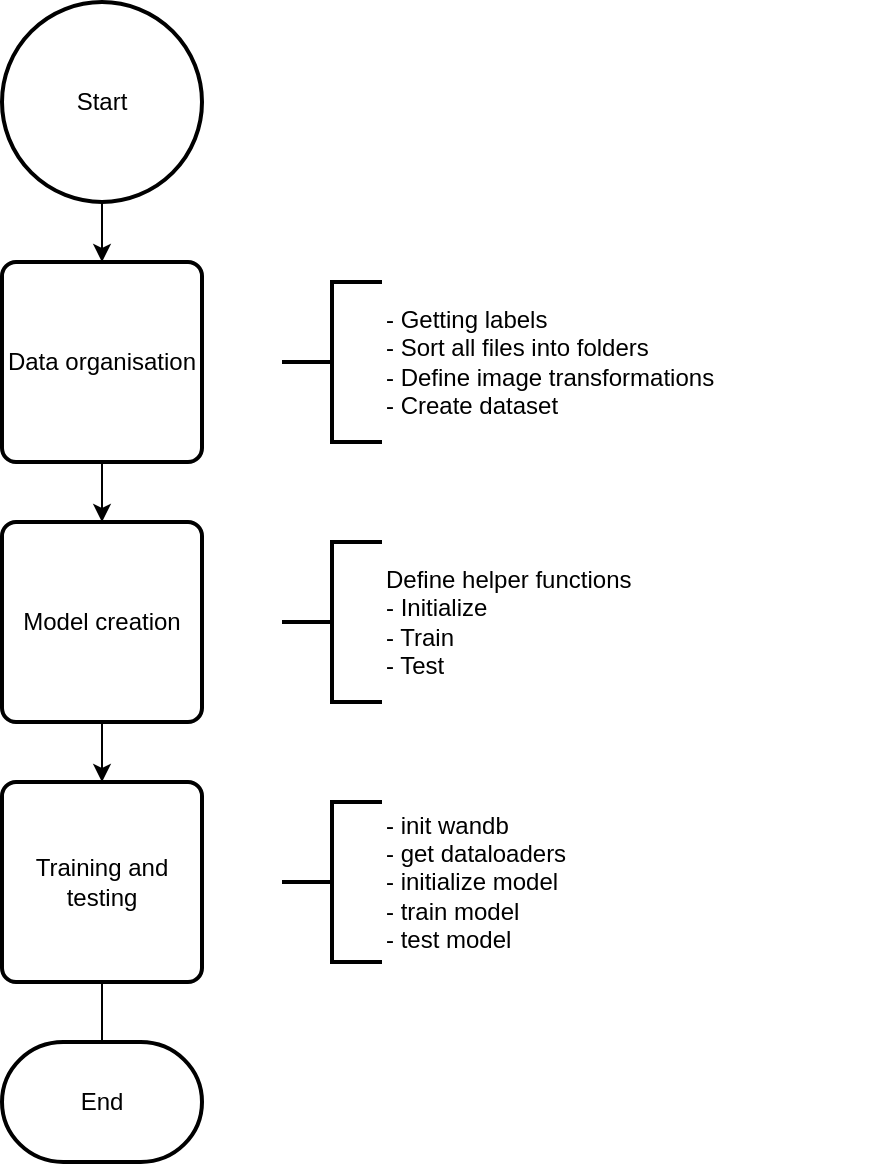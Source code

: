 <mxfile version="12.4.2" type="device" pages="1"><diagram id="O4X-NFqtUEVYWAf9CtW2" name="Page-1"><mxGraphModel dx="1106" dy="785" grid="1" gridSize="10" guides="1" tooltips="1" connect="1" arrows="1" fold="1" page="1" pageScale="1" pageWidth="827" pageHeight="1169" math="0" shadow="0"><root><mxCell id="0"/><mxCell id="1" parent="0"/><mxCell id="Od5RTefc4uv9g-na_zCs-5" style="edgeStyle=orthogonalEdgeStyle;rounded=0;orthogonalLoop=1;jettySize=auto;html=1;" parent="1" source="Od5RTefc4uv9g-na_zCs-1" target="Od5RTefc4uv9g-na_zCs-2" edge="1"><mxGeometry relative="1" as="geometry"/></mxCell><mxCell id="Od5RTefc4uv9g-na_zCs-1" value="Start" style="strokeWidth=2;html=1;shape=mxgraph.flowchart.start_2;whiteSpace=wrap;" parent="1" vertex="1"><mxGeometry x="290" y="80" width="100" height="100" as="geometry"/></mxCell><mxCell id="Od5RTefc4uv9g-na_zCs-6" style="edgeStyle=orthogonalEdgeStyle;rounded=0;orthogonalLoop=1;jettySize=auto;html=1;" parent="1" source="Od5RTefc4uv9g-na_zCs-2" target="Od5RTefc4uv9g-na_zCs-3" edge="1"><mxGeometry relative="1" as="geometry"/></mxCell><mxCell id="Od5RTefc4uv9g-na_zCs-2" value="Data organisation" style="rounded=1;whiteSpace=wrap;html=1;absoluteArcSize=1;arcSize=14;strokeWidth=2;" parent="1" vertex="1"><mxGeometry x="290" y="210" width="100" height="100" as="geometry"/></mxCell><mxCell id="Od5RTefc4uv9g-na_zCs-7" style="edgeStyle=orthogonalEdgeStyle;rounded=0;orthogonalLoop=1;jettySize=auto;html=1;" parent="1" source="Od5RTefc4uv9g-na_zCs-3" target="Od5RTefc4uv9g-na_zCs-4" edge="1"><mxGeometry relative="1" as="geometry"/></mxCell><mxCell id="Od5RTefc4uv9g-na_zCs-3" value="Model creation" style="rounded=1;whiteSpace=wrap;html=1;absoluteArcSize=1;arcSize=14;strokeWidth=2;" parent="1" vertex="1"><mxGeometry x="290" y="340" width="100" height="100" as="geometry"/></mxCell><mxCell id="Od5RTefc4uv9g-na_zCs-10" value="" style="edgeStyle=orthogonalEdgeStyle;rounded=0;orthogonalLoop=1;jettySize=auto;html=1;" parent="1" source="Od5RTefc4uv9g-na_zCs-4" edge="1"><mxGeometry relative="1" as="geometry"><mxPoint x="340" y="650" as="targetPoint"/></mxGeometry></mxCell><mxCell id="Od5RTefc4uv9g-na_zCs-4" value="Training and testing" style="rounded=1;whiteSpace=wrap;html=1;absoluteArcSize=1;arcSize=14;strokeWidth=2;" parent="1" vertex="1"><mxGeometry x="290" y="470" width="100" height="100" as="geometry"/></mxCell><mxCell id="Od5RTefc4uv9g-na_zCs-11" value="End" style="strokeWidth=2;html=1;shape=mxgraph.flowchart.terminator;whiteSpace=wrap;" parent="1" vertex="1"><mxGeometry x="290" y="600" width="100" height="60" as="geometry"/></mxCell><mxCell id="Od5RTefc4uv9g-na_zCs-12" value="" style="strokeWidth=2;html=1;shape=mxgraph.flowchart.annotation_2;align=left;labelPosition=right;pointerEvents=1;" parent="1" vertex="1"><mxGeometry x="430" y="220" width="50" height="80" as="geometry"/></mxCell><mxCell id="Od5RTefc4uv9g-na_zCs-13" value="- Getting labels&lt;br&gt;- Sort all files into folders&lt;br&gt;- Define image transformations&lt;br&gt;&lt;div&gt;&lt;span&gt;- Create dataset&lt;/span&gt;&lt;/div&gt;" style="text;html=1;strokeColor=none;fillColor=none;align=left;verticalAlign=middle;whiteSpace=wrap;rounded=0;" parent="1" vertex="1"><mxGeometry x="480" y="220" width="250" height="80" as="geometry"/></mxCell><mxCell id="Od5RTefc4uv9g-na_zCs-14" value="" style="strokeWidth=2;html=1;shape=mxgraph.flowchart.annotation_2;align=left;labelPosition=right;pointerEvents=1;" parent="1" vertex="1"><mxGeometry x="430" y="350" width="50" height="80" as="geometry"/></mxCell><mxCell id="Od5RTefc4uv9g-na_zCs-15" value="Define helper functions&lt;br&gt;- Initialize&lt;br&gt;- Train&lt;br&gt;- Test" style="text;html=1;strokeColor=none;fillColor=none;align=left;verticalAlign=middle;whiteSpace=wrap;rounded=0;" parent="1" vertex="1"><mxGeometry x="480" y="350" width="250" height="80" as="geometry"/></mxCell><mxCell id="Od5RTefc4uv9g-na_zCs-16" value="" style="strokeWidth=2;html=1;shape=mxgraph.flowchart.annotation_2;align=left;labelPosition=right;pointerEvents=1;" parent="1" vertex="1"><mxGeometry x="430" y="480" width="50" height="80" as="geometry"/></mxCell><mxCell id="Od5RTefc4uv9g-na_zCs-17" value="- init wandb&lt;br&gt;- get dataloaders&lt;br&gt;- initialize model&lt;br&gt;- train model&lt;br&gt;- test model" style="text;html=1;strokeColor=none;fillColor=none;align=left;verticalAlign=middle;whiteSpace=wrap;rounded=0;" parent="1" vertex="1"><mxGeometry x="480" y="480" width="250" height="80" as="geometry"/></mxCell></root></mxGraphModel></diagram></mxfile>